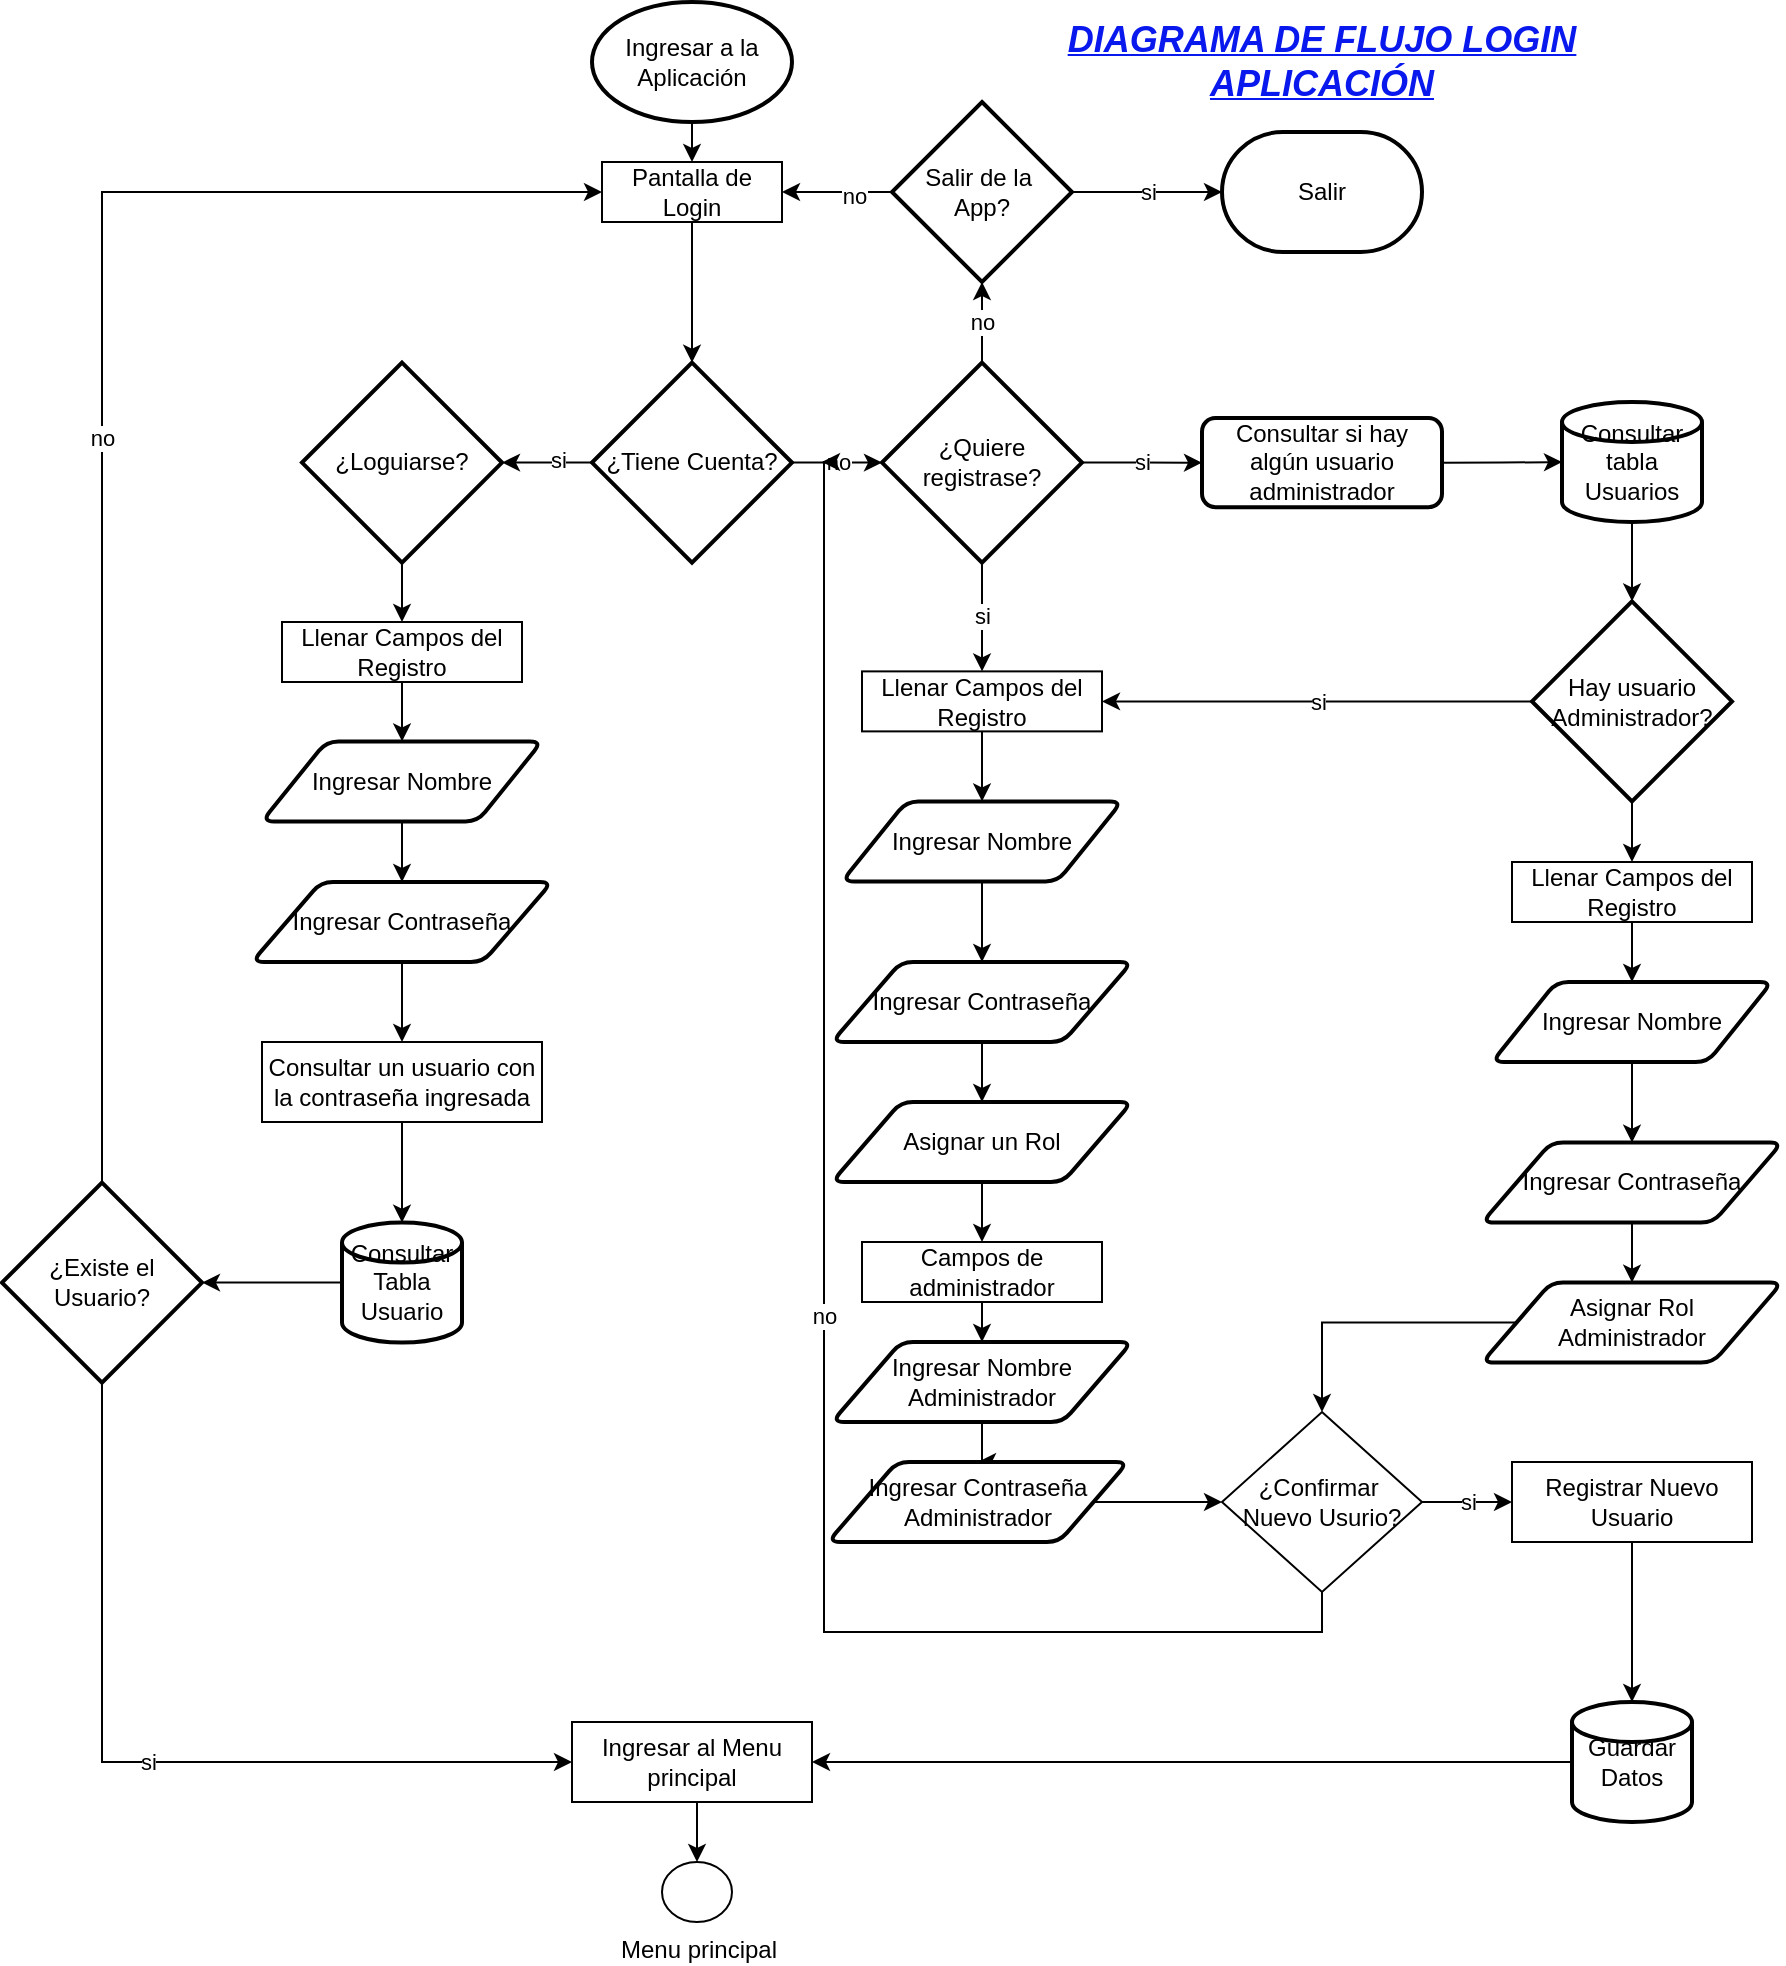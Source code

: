 <mxfile version="26.0.9">
  <diagram id="C5RBs43oDa-KdzZeNtuy" name="Page-1">
    <mxGraphModel dx="2084" dy="749" grid="1" gridSize="10" guides="1" tooltips="1" connect="1" arrows="1" fold="1" page="1" pageScale="1" pageWidth="827" pageHeight="1169" math="0" shadow="0">
      <root>
        <mxCell id="WIyWlLk6GJQsqaUBKTNV-0" />
        <mxCell id="WIyWlLk6GJQsqaUBKTNV-1" parent="WIyWlLk6GJQsqaUBKTNV-0" />
        <mxCell id="VG5oW_BOJtXNGnsue592-4" style="edgeStyle=orthogonalEdgeStyle;rounded=0;orthogonalLoop=1;jettySize=auto;html=1;exitX=0.5;exitY=1;exitDx=0;exitDy=0;exitPerimeter=0;entryX=0.5;entryY=0;entryDx=0;entryDy=0;" parent="WIyWlLk6GJQsqaUBKTNV-1" source="VG5oW_BOJtXNGnsue592-0" target="VG5oW_BOJtXNGnsue592-30" edge="1">
          <mxGeometry relative="1" as="geometry">
            <mxPoint x="275" y="90" as="targetPoint" />
          </mxGeometry>
        </mxCell>
        <mxCell id="VG5oW_BOJtXNGnsue592-0" value="Ingresar a la Aplicación" style="strokeWidth=2;html=1;shape=mxgraph.flowchart.start_1;whiteSpace=wrap;" parent="WIyWlLk6GJQsqaUBKTNV-1" vertex="1">
          <mxGeometry x="225" y="10" width="100" height="60" as="geometry" />
        </mxCell>
        <mxCell id="VG5oW_BOJtXNGnsue592-11" value="" style="edgeStyle=orthogonalEdgeStyle;rounded=0;orthogonalLoop=1;jettySize=auto;html=1;" parent="WIyWlLk6GJQsqaUBKTNV-1" source="VG5oW_BOJtXNGnsue592-3" target="VG5oW_BOJtXNGnsue592-10" edge="1">
          <mxGeometry relative="1" as="geometry" />
        </mxCell>
        <mxCell id="VG5oW_BOJtXNGnsue592-15" value="si" style="edgeLabel;html=1;align=center;verticalAlign=middle;resizable=0;points=[];" parent="VG5oW_BOJtXNGnsue592-11" vertex="1" connectable="0">
          <mxGeometry x="-0.213" y="-2" relative="1" as="geometry">
            <mxPoint as="offset" />
          </mxGeometry>
        </mxCell>
        <mxCell id="VG5oW_BOJtXNGnsue592-3" value="¿Tiene Cuenta?" style="strokeWidth=2;html=1;shape=mxgraph.flowchart.decision;whiteSpace=wrap;" parent="WIyWlLk6GJQsqaUBKTNV-1" vertex="1">
          <mxGeometry x="225" y="190.31" width="100" height="100" as="geometry" />
        </mxCell>
        <mxCell id="VG5oW_BOJtXNGnsue592-5" style="edgeStyle=orthogonalEdgeStyle;rounded=0;orthogonalLoop=1;jettySize=auto;html=1;entryX=0.5;entryY=0;entryDx=0;entryDy=0;entryPerimeter=0;exitX=0.5;exitY=1;exitDx=0;exitDy=0;" parent="WIyWlLk6GJQsqaUBKTNV-1" source="VG5oW_BOJtXNGnsue592-30" target="VG5oW_BOJtXNGnsue592-3" edge="1">
          <mxGeometry relative="1" as="geometry">
            <mxPoint x="275" y="140" as="sourcePoint" />
          </mxGeometry>
        </mxCell>
        <mxCell id="VG5oW_BOJtXNGnsue592-33" value="si" style="edgeStyle=orthogonalEdgeStyle;rounded=0;orthogonalLoop=1;jettySize=auto;html=1;" parent="WIyWlLk6GJQsqaUBKTNV-1" source="VG5oW_BOJtXNGnsue592-7" target="VG5oW_BOJtXNGnsue592-32" edge="1">
          <mxGeometry relative="1" as="geometry" />
        </mxCell>
        <mxCell id="VG5oW_BOJtXNGnsue592-52" value="si" style="edgeStyle=orthogonalEdgeStyle;rounded=0;orthogonalLoop=1;jettySize=auto;html=1;exitX=0.5;exitY=1;exitDx=0;exitDy=0;exitPerimeter=0;entryX=0.5;entryY=0;entryDx=0;entryDy=0;" parent="WIyWlLk6GJQsqaUBKTNV-1" source="VG5oW_BOJtXNGnsue592-7" target="VG5oW_BOJtXNGnsue592-51" edge="1">
          <mxGeometry relative="1" as="geometry" />
        </mxCell>
        <mxCell id="VG5oW_BOJtXNGnsue592-7" value="¿Quiere registrase?" style="strokeWidth=2;html=1;shape=mxgraph.flowchart.decision;whiteSpace=wrap;" parent="WIyWlLk6GJQsqaUBKTNV-1" vertex="1">
          <mxGeometry x="370" y="190.31" width="100" height="100" as="geometry" />
        </mxCell>
        <mxCell id="VG5oW_BOJtXNGnsue592-12" style="edgeStyle=orthogonalEdgeStyle;rounded=0;orthogonalLoop=1;jettySize=auto;html=1;exitX=0.5;exitY=0;exitDx=0;exitDy=0;exitPerimeter=0;" parent="WIyWlLk6GJQsqaUBKTNV-1" source="VG5oW_BOJtXNGnsue592-10" edge="1">
          <mxGeometry relative="1" as="geometry">
            <mxPoint x="129.897" y="190.0" as="targetPoint" />
          </mxGeometry>
        </mxCell>
        <mxCell id="cFeDxpee6r7krUmxHSRT-12" style="edgeStyle=orthogonalEdgeStyle;rounded=0;orthogonalLoop=1;jettySize=auto;html=1;exitX=0.5;exitY=1;exitDx=0;exitDy=0;exitPerimeter=0;entryX=0.5;entryY=0;entryDx=0;entryDy=0;" parent="WIyWlLk6GJQsqaUBKTNV-1" source="VG5oW_BOJtXNGnsue592-10" target="cFeDxpee6r7krUmxHSRT-11" edge="1">
          <mxGeometry relative="1" as="geometry" />
        </mxCell>
        <mxCell id="VG5oW_BOJtXNGnsue592-10" value="¿Loguiarse?" style="strokeWidth=2;html=1;shape=mxgraph.flowchart.decision;whiteSpace=wrap;" parent="WIyWlLk6GJQsqaUBKTNV-1" vertex="1">
          <mxGeometry x="80" y="190.31" width="100" height="100" as="geometry" />
        </mxCell>
        <mxCell id="VG5oW_BOJtXNGnsue592-20" style="edgeStyle=orthogonalEdgeStyle;rounded=0;orthogonalLoop=1;jettySize=auto;html=1;exitX=0;exitY=0.5;exitDx=0;exitDy=0;exitPerimeter=0;entryX=1;entryY=0.5;entryDx=0;entryDy=0;" parent="WIyWlLk6GJQsqaUBKTNV-1" source="VG5oW_BOJtXNGnsue592-16" target="VG5oW_BOJtXNGnsue592-30" edge="1">
          <mxGeometry relative="1" as="geometry">
            <mxPoint x="330" y="105" as="targetPoint" />
          </mxGeometry>
        </mxCell>
        <mxCell id="VG5oW_BOJtXNGnsue592-21" value="no" style="edgeLabel;html=1;align=center;verticalAlign=middle;resizable=0;points=[];" parent="VG5oW_BOJtXNGnsue592-20" vertex="1" connectable="0">
          <mxGeometry x="-0.282" y="2" relative="1" as="geometry">
            <mxPoint as="offset" />
          </mxGeometry>
        </mxCell>
        <mxCell id="VG5oW_BOJtXNGnsue592-16" value="Salir de la&amp;nbsp;&lt;div&gt;App?&lt;/div&gt;" style="strokeWidth=2;html=1;shape=mxgraph.flowchart.decision;whiteSpace=wrap;" parent="WIyWlLk6GJQsqaUBKTNV-1" vertex="1">
          <mxGeometry x="375" y="60" width="90" height="90" as="geometry" />
        </mxCell>
        <mxCell id="VG5oW_BOJtXNGnsue592-19" value="no" style="edgeStyle=orthogonalEdgeStyle;rounded=0;orthogonalLoop=1;jettySize=auto;html=1;exitX=0.5;exitY=0;exitDx=0;exitDy=0;exitPerimeter=0;entryX=0.5;entryY=1;entryDx=0;entryDy=0;entryPerimeter=0;" parent="WIyWlLk6GJQsqaUBKTNV-1" source="VG5oW_BOJtXNGnsue592-7" target="VG5oW_BOJtXNGnsue592-16" edge="1">
          <mxGeometry relative="1" as="geometry" />
        </mxCell>
        <mxCell id="VG5oW_BOJtXNGnsue592-22" value="no" style="edgeStyle=orthogonalEdgeStyle;rounded=0;orthogonalLoop=1;jettySize=auto;html=1;exitX=1;exitY=0.5;exitDx=0;exitDy=0;exitPerimeter=0;entryX=0;entryY=0.5;entryDx=0;entryDy=0;entryPerimeter=0;" parent="WIyWlLk6GJQsqaUBKTNV-1" source="VG5oW_BOJtXNGnsue592-3" target="VG5oW_BOJtXNGnsue592-7" edge="1">
          <mxGeometry relative="1" as="geometry" />
        </mxCell>
        <mxCell id="VG5oW_BOJtXNGnsue592-26" value="Salir" style="strokeWidth=2;html=1;shape=mxgraph.flowchart.terminator;whiteSpace=wrap;" parent="WIyWlLk6GJQsqaUBKTNV-1" vertex="1">
          <mxGeometry x="540" y="75" width="100" height="60" as="geometry" />
        </mxCell>
        <mxCell id="VG5oW_BOJtXNGnsue592-27" value="si" style="edgeStyle=orthogonalEdgeStyle;rounded=0;orthogonalLoop=1;jettySize=auto;html=1;exitX=1;exitY=0.5;exitDx=0;exitDy=0;exitPerimeter=0;entryX=0;entryY=0.5;entryDx=0;entryDy=0;entryPerimeter=0;" parent="WIyWlLk6GJQsqaUBKTNV-1" source="VG5oW_BOJtXNGnsue592-16" target="VG5oW_BOJtXNGnsue592-26" edge="1">
          <mxGeometry relative="1" as="geometry" />
        </mxCell>
        <mxCell id="VG5oW_BOJtXNGnsue592-30" value="Pantalla de Login" style="rounded=0;whiteSpace=wrap;html=1;" parent="WIyWlLk6GJQsqaUBKTNV-1" vertex="1">
          <mxGeometry x="230" y="90" width="90" height="30" as="geometry" />
        </mxCell>
        <mxCell id="VG5oW_BOJtXNGnsue592-32" value="Consultar si hay algún usuario administrador" style="rounded=1;whiteSpace=wrap;html=1;strokeWidth=2;" parent="WIyWlLk6GJQsqaUBKTNV-1" vertex="1">
          <mxGeometry x="530" y="218.05" width="120" height="44.53" as="geometry" />
        </mxCell>
        <mxCell id="VG5oW_BOJtXNGnsue592-38" style="edgeStyle=orthogonalEdgeStyle;rounded=0;orthogonalLoop=1;jettySize=auto;html=1;exitX=0.5;exitY=1;exitDx=0;exitDy=0;exitPerimeter=0;entryX=0.5;entryY=0;entryDx=0;entryDy=0;" parent="WIyWlLk6GJQsqaUBKTNV-1" source="VG5oW_BOJtXNGnsue592-34" target="VG5oW_BOJtXNGnsue592-36" edge="1">
          <mxGeometry relative="1" as="geometry" />
        </mxCell>
        <mxCell id="VG5oW_BOJtXNGnsue592-34" value="Consultar tabla Usuarios" style="strokeWidth=2;html=1;shape=mxgraph.flowchart.database;whiteSpace=wrap;" parent="WIyWlLk6GJQsqaUBKTNV-1" vertex="1">
          <mxGeometry x="710" y="210" width="70" height="60" as="geometry" />
        </mxCell>
        <mxCell id="VG5oW_BOJtXNGnsue592-35" style="edgeStyle=orthogonalEdgeStyle;rounded=0;orthogonalLoop=1;jettySize=auto;html=1;exitX=1;exitY=0.5;exitDx=0;exitDy=0;entryX=0;entryY=0.5;entryDx=0;entryDy=0;entryPerimeter=0;" parent="WIyWlLk6GJQsqaUBKTNV-1" source="VG5oW_BOJtXNGnsue592-32" target="VG5oW_BOJtXNGnsue592-34" edge="1">
          <mxGeometry relative="1" as="geometry" />
        </mxCell>
        <mxCell id="VG5oW_BOJtXNGnsue592-55" value="si" style="edgeStyle=orthogonalEdgeStyle;rounded=0;orthogonalLoop=1;jettySize=auto;html=1;exitX=0;exitY=0.5;exitDx=0;exitDy=0;entryX=1;entryY=0.5;entryDx=0;entryDy=0;" parent="WIyWlLk6GJQsqaUBKTNV-1" source="VG5oW_BOJtXNGnsue592-36" target="VG5oW_BOJtXNGnsue592-51" edge="1">
          <mxGeometry relative="1" as="geometry" />
        </mxCell>
        <mxCell id="VG5oW_BOJtXNGnsue592-71" style="edgeStyle=orthogonalEdgeStyle;rounded=0;orthogonalLoop=1;jettySize=auto;html=1;exitX=0.5;exitY=1;exitDx=0;exitDy=0;entryX=0.5;entryY=0;entryDx=0;entryDy=0;" parent="WIyWlLk6GJQsqaUBKTNV-1" source="VG5oW_BOJtXNGnsue592-36" target="VG5oW_BOJtXNGnsue592-67" edge="1">
          <mxGeometry relative="1" as="geometry" />
        </mxCell>
        <mxCell id="VG5oW_BOJtXNGnsue592-36" value="Hay usuario Administrador?" style="rhombus;whiteSpace=wrap;html=1;strokeWidth=2;" parent="WIyWlLk6GJQsqaUBKTNV-1" vertex="1">
          <mxGeometry x="695" y="309.69" width="100" height="100" as="geometry" />
        </mxCell>
        <mxCell id="VG5oW_BOJtXNGnsue592-44" value="" style="edgeStyle=orthogonalEdgeStyle;rounded=0;orthogonalLoop=1;jettySize=auto;html=1;" parent="WIyWlLk6GJQsqaUBKTNV-1" source="VG5oW_BOJtXNGnsue592-42" target="VG5oW_BOJtXNGnsue592-43" edge="1">
          <mxGeometry relative="1" as="geometry" />
        </mxCell>
        <mxCell id="VG5oW_BOJtXNGnsue592-42" value="Ingresar Nombre" style="shape=parallelogram;html=1;strokeWidth=2;perimeter=parallelogramPerimeter;whiteSpace=wrap;rounded=1;arcSize=12;size=0.23;" parent="WIyWlLk6GJQsqaUBKTNV-1" vertex="1">
          <mxGeometry x="350" y="409.69" width="140" height="40" as="geometry" />
        </mxCell>
        <mxCell id="VG5oW_BOJtXNGnsue592-46" value="" style="edgeStyle=orthogonalEdgeStyle;rounded=0;orthogonalLoop=1;jettySize=auto;html=1;" parent="WIyWlLk6GJQsqaUBKTNV-1" source="VG5oW_BOJtXNGnsue592-43" target="VG5oW_BOJtXNGnsue592-45" edge="1">
          <mxGeometry relative="1" as="geometry" />
        </mxCell>
        <mxCell id="VG5oW_BOJtXNGnsue592-43" value="Ingresar Contraseña" style="shape=parallelogram;html=1;strokeWidth=2;perimeter=parallelogramPerimeter;whiteSpace=wrap;rounded=1;arcSize=12;size=0.23;" parent="WIyWlLk6GJQsqaUBKTNV-1" vertex="1">
          <mxGeometry x="345" y="490" width="150" height="40" as="geometry" />
        </mxCell>
        <mxCell id="VG5oW_BOJtXNGnsue592-57" style="edgeStyle=orthogonalEdgeStyle;rounded=0;orthogonalLoop=1;jettySize=auto;html=1;exitX=0.5;exitY=1;exitDx=0;exitDy=0;entryX=0.5;entryY=0;entryDx=0;entryDy=0;" parent="WIyWlLk6GJQsqaUBKTNV-1" source="VG5oW_BOJtXNGnsue592-45" target="VG5oW_BOJtXNGnsue592-56" edge="1">
          <mxGeometry relative="1" as="geometry" />
        </mxCell>
        <mxCell id="VG5oW_BOJtXNGnsue592-45" value="Asignar un Rol" style="shape=parallelogram;html=1;strokeWidth=2;perimeter=parallelogramPerimeter;whiteSpace=wrap;rounded=1;arcSize=12;size=0.23;" parent="WIyWlLk6GJQsqaUBKTNV-1" vertex="1">
          <mxGeometry x="345" y="560" width="150" height="40" as="geometry" />
        </mxCell>
        <mxCell id="VG5oW_BOJtXNGnsue592-54" style="edgeStyle=orthogonalEdgeStyle;rounded=0;orthogonalLoop=1;jettySize=auto;html=1;exitX=0.5;exitY=1;exitDx=0;exitDy=0;entryX=0.5;entryY=0;entryDx=0;entryDy=0;" parent="WIyWlLk6GJQsqaUBKTNV-1" source="VG5oW_BOJtXNGnsue592-51" target="VG5oW_BOJtXNGnsue592-42" edge="1">
          <mxGeometry relative="1" as="geometry" />
        </mxCell>
        <mxCell id="VG5oW_BOJtXNGnsue592-51" value="Llenar Campos del Registro" style="rounded=0;whiteSpace=wrap;html=1;" parent="WIyWlLk6GJQsqaUBKTNV-1" vertex="1">
          <mxGeometry x="360" y="344.69" width="120" height="30" as="geometry" />
        </mxCell>
        <mxCell id="VG5oW_BOJtXNGnsue592-60" style="edgeStyle=orthogonalEdgeStyle;rounded=0;orthogonalLoop=1;jettySize=auto;html=1;exitX=0.5;exitY=1;exitDx=0;exitDy=0;entryX=0.5;entryY=0;entryDx=0;entryDy=0;" parent="WIyWlLk6GJQsqaUBKTNV-1" source="VG5oW_BOJtXNGnsue592-56" target="VG5oW_BOJtXNGnsue592-58" edge="1">
          <mxGeometry relative="1" as="geometry" />
        </mxCell>
        <mxCell id="VG5oW_BOJtXNGnsue592-56" value="Campos de administrador" style="rounded=0;whiteSpace=wrap;html=1;" parent="WIyWlLk6GJQsqaUBKTNV-1" vertex="1">
          <mxGeometry x="360" y="630" width="120" height="30" as="geometry" />
        </mxCell>
        <mxCell id="VG5oW_BOJtXNGnsue592-62" value="" style="edgeStyle=orthogonalEdgeStyle;rounded=0;orthogonalLoop=1;jettySize=auto;html=1;" parent="WIyWlLk6GJQsqaUBKTNV-1" source="VG5oW_BOJtXNGnsue592-58" target="VG5oW_BOJtXNGnsue592-61" edge="1">
          <mxGeometry relative="1" as="geometry" />
        </mxCell>
        <mxCell id="VG5oW_BOJtXNGnsue592-58" value="Ingresar Nombre Administrador" style="shape=parallelogram;html=1;strokeWidth=2;perimeter=parallelogramPerimeter;whiteSpace=wrap;rounded=1;arcSize=12;size=0.23;" parent="WIyWlLk6GJQsqaUBKTNV-1" vertex="1">
          <mxGeometry x="345" y="680" width="150" height="40" as="geometry" />
        </mxCell>
        <mxCell id="VG5oW_BOJtXNGnsue592-79" style="edgeStyle=orthogonalEdgeStyle;rounded=0;orthogonalLoop=1;jettySize=auto;html=1;exitX=1;exitY=0.5;exitDx=0;exitDy=0;entryX=0;entryY=0.5;entryDx=0;entryDy=0;" parent="WIyWlLk6GJQsqaUBKTNV-1" source="VG5oW_BOJtXNGnsue592-61" target="VG5oW_BOJtXNGnsue592-77" edge="1">
          <mxGeometry relative="1" as="geometry" />
        </mxCell>
        <mxCell id="VG5oW_BOJtXNGnsue592-61" value="Ingresar Contraseña Administrador" style="shape=parallelogram;html=1;strokeWidth=2;perimeter=parallelogramPerimeter;whiteSpace=wrap;rounded=1;arcSize=12;size=0.23;" parent="WIyWlLk6GJQsqaUBKTNV-1" vertex="1">
          <mxGeometry x="343" y="740" width="150" height="40" as="geometry" />
        </mxCell>
        <mxCell id="VG5oW_BOJtXNGnsue592-74" style="edgeStyle=orthogonalEdgeStyle;rounded=0;orthogonalLoop=1;jettySize=auto;html=1;exitX=0.5;exitY=1;exitDx=0;exitDy=0;entryX=0.5;entryY=0;entryDx=0;entryDy=0;" parent="WIyWlLk6GJQsqaUBKTNV-1" source="VG5oW_BOJtXNGnsue592-67" target="VG5oW_BOJtXNGnsue592-68" edge="1">
          <mxGeometry relative="1" as="geometry" />
        </mxCell>
        <mxCell id="VG5oW_BOJtXNGnsue592-67" value="Llenar Campos del Registro" style="rounded=0;whiteSpace=wrap;html=1;" parent="WIyWlLk6GJQsqaUBKTNV-1" vertex="1">
          <mxGeometry x="685" y="440" width="120" height="30" as="geometry" />
        </mxCell>
        <mxCell id="VG5oW_BOJtXNGnsue592-75" style="edgeStyle=orthogonalEdgeStyle;rounded=0;orthogonalLoop=1;jettySize=auto;html=1;exitX=0.5;exitY=1;exitDx=0;exitDy=0;entryX=0.5;entryY=0;entryDx=0;entryDy=0;" parent="WIyWlLk6GJQsqaUBKTNV-1" source="VG5oW_BOJtXNGnsue592-68" target="VG5oW_BOJtXNGnsue592-69" edge="1">
          <mxGeometry relative="1" as="geometry" />
        </mxCell>
        <mxCell id="VG5oW_BOJtXNGnsue592-68" value="Ingresar Nombre" style="shape=parallelogram;html=1;strokeWidth=2;perimeter=parallelogramPerimeter;whiteSpace=wrap;rounded=1;arcSize=12;size=0.23;" parent="WIyWlLk6GJQsqaUBKTNV-1" vertex="1">
          <mxGeometry x="675" y="500" width="140" height="40" as="geometry" />
        </mxCell>
        <mxCell id="VG5oW_BOJtXNGnsue592-76" style="edgeStyle=orthogonalEdgeStyle;rounded=0;orthogonalLoop=1;jettySize=auto;html=1;exitX=0.5;exitY=1;exitDx=0;exitDy=0;entryX=0.5;entryY=0;entryDx=0;entryDy=0;" parent="WIyWlLk6GJQsqaUBKTNV-1" source="VG5oW_BOJtXNGnsue592-69" target="VG5oW_BOJtXNGnsue592-70" edge="1">
          <mxGeometry relative="1" as="geometry" />
        </mxCell>
        <mxCell id="VG5oW_BOJtXNGnsue592-69" value="Ingresar Contraseña" style="shape=parallelogram;html=1;strokeWidth=2;perimeter=parallelogramPerimeter;whiteSpace=wrap;rounded=1;arcSize=12;size=0.23;" parent="WIyWlLk6GJQsqaUBKTNV-1" vertex="1">
          <mxGeometry x="670" y="580.31" width="150" height="40" as="geometry" />
        </mxCell>
        <mxCell id="VG5oW_BOJtXNGnsue592-80" style="edgeStyle=orthogonalEdgeStyle;rounded=0;orthogonalLoop=1;jettySize=auto;html=1;exitX=0;exitY=0.5;exitDx=0;exitDy=0;entryX=0.5;entryY=0;entryDx=0;entryDy=0;" parent="WIyWlLk6GJQsqaUBKTNV-1" source="VG5oW_BOJtXNGnsue592-70" target="VG5oW_BOJtXNGnsue592-77" edge="1">
          <mxGeometry relative="1" as="geometry" />
        </mxCell>
        <mxCell id="VG5oW_BOJtXNGnsue592-70" value="Asignar Rol&lt;div&gt;Administrador&lt;/div&gt;" style="shape=parallelogram;html=1;strokeWidth=2;perimeter=parallelogramPerimeter;whiteSpace=wrap;rounded=1;arcSize=12;size=0.23;" parent="WIyWlLk6GJQsqaUBKTNV-1" vertex="1">
          <mxGeometry x="670" y="650.31" width="150" height="40" as="geometry" />
        </mxCell>
        <mxCell id="VG5oW_BOJtXNGnsue592-81" value="no" style="edgeStyle=orthogonalEdgeStyle;rounded=0;orthogonalLoop=1;jettySize=auto;html=1;exitX=0.5;exitY=1;exitDx=0;exitDy=0;" parent="WIyWlLk6GJQsqaUBKTNV-1" source="VG5oW_BOJtXNGnsue592-77" edge="1">
          <mxGeometry relative="1" as="geometry">
            <mxPoint x="340" y="240" as="targetPoint" />
            <Array as="points">
              <mxPoint x="590" y="825" />
              <mxPoint x="341" y="825" />
              <mxPoint x="341" y="240" />
            </Array>
          </mxGeometry>
        </mxCell>
        <mxCell id="cFeDxpee6r7krUmxHSRT-4" value="si" style="edgeStyle=orthogonalEdgeStyle;rounded=0;orthogonalLoop=1;jettySize=auto;html=1;" parent="WIyWlLk6GJQsqaUBKTNV-1" source="VG5oW_BOJtXNGnsue592-77" target="cFeDxpee6r7krUmxHSRT-3" edge="1">
          <mxGeometry relative="1" as="geometry" />
        </mxCell>
        <mxCell id="VG5oW_BOJtXNGnsue592-77" value="¿Confirmar&amp;nbsp;&lt;div&gt;Nuevo Usurio?&lt;/div&gt;" style="rhombus;whiteSpace=wrap;html=1;" parent="WIyWlLk6GJQsqaUBKTNV-1" vertex="1">
          <mxGeometry x="540" y="715" width="100" height="90" as="geometry" />
        </mxCell>
        <mxCell id="cFeDxpee6r7krUmxHSRT-1" value="Ingresar al Menu principal" style="rounded=0;whiteSpace=wrap;html=1;" parent="WIyWlLk6GJQsqaUBKTNV-1" vertex="1">
          <mxGeometry x="215" y="870" width="120" height="40" as="geometry" />
        </mxCell>
        <mxCell id="cFeDxpee6r7krUmxHSRT-2" value="Menu principal" style="verticalLabelPosition=bottom;verticalAlign=top;html=1;shape=mxgraph.flowchart.on-page_reference;" parent="WIyWlLk6GJQsqaUBKTNV-1" vertex="1">
          <mxGeometry x="260" y="940" width="35" height="30" as="geometry" />
        </mxCell>
        <mxCell id="cFeDxpee6r7krUmxHSRT-3" value="Registrar Nuevo Usuario" style="whiteSpace=wrap;html=1;" parent="WIyWlLk6GJQsqaUBKTNV-1" vertex="1">
          <mxGeometry x="685" y="740" width="120" height="40" as="geometry" />
        </mxCell>
        <mxCell id="cFeDxpee6r7krUmxHSRT-7" style="edgeStyle=orthogonalEdgeStyle;rounded=0;orthogonalLoop=1;jettySize=auto;html=1;exitX=0;exitY=0.5;exitDx=0;exitDy=0;exitPerimeter=0;entryX=1;entryY=0.5;entryDx=0;entryDy=0;" parent="WIyWlLk6GJQsqaUBKTNV-1" source="cFeDxpee6r7krUmxHSRT-5" target="cFeDxpee6r7krUmxHSRT-1" edge="1">
          <mxGeometry relative="1" as="geometry" />
        </mxCell>
        <mxCell id="cFeDxpee6r7krUmxHSRT-5" value="Guardar&lt;br&gt;&lt;span style=&quot;background-color: transparent; color: light-dark(rgb(0, 0, 0), rgb(255, 255, 255));&quot;&gt;Datos&lt;/span&gt;" style="strokeWidth=2;html=1;shape=mxgraph.flowchart.database;whiteSpace=wrap;" parent="WIyWlLk6GJQsqaUBKTNV-1" vertex="1">
          <mxGeometry x="715" y="860" width="60" height="60" as="geometry" />
        </mxCell>
        <mxCell id="cFeDxpee6r7krUmxHSRT-6" style="edgeStyle=orthogonalEdgeStyle;rounded=0;orthogonalLoop=1;jettySize=auto;html=1;exitX=0.5;exitY=1;exitDx=0;exitDy=0;entryX=0.5;entryY=0;entryDx=0;entryDy=0;entryPerimeter=0;" parent="WIyWlLk6GJQsqaUBKTNV-1" source="cFeDxpee6r7krUmxHSRT-3" target="cFeDxpee6r7krUmxHSRT-5" edge="1">
          <mxGeometry relative="1" as="geometry" />
        </mxCell>
        <mxCell id="cFeDxpee6r7krUmxHSRT-8" style="edgeStyle=orthogonalEdgeStyle;rounded=0;orthogonalLoop=1;jettySize=auto;html=1;exitX=0.5;exitY=1;exitDx=0;exitDy=0;entryX=0.5;entryY=0;entryDx=0;entryDy=0;entryPerimeter=0;" parent="WIyWlLk6GJQsqaUBKTNV-1" source="cFeDxpee6r7krUmxHSRT-1" target="cFeDxpee6r7krUmxHSRT-2" edge="1">
          <mxGeometry relative="1" as="geometry" />
        </mxCell>
        <mxCell id="cFeDxpee6r7krUmxHSRT-15" style="edgeStyle=orthogonalEdgeStyle;rounded=0;orthogonalLoop=1;jettySize=auto;html=1;exitX=0.5;exitY=1;exitDx=0;exitDy=0;entryX=0.5;entryY=0;entryDx=0;entryDy=0;" parent="WIyWlLk6GJQsqaUBKTNV-1" source="cFeDxpee6r7krUmxHSRT-11" target="cFeDxpee6r7krUmxHSRT-13" edge="1">
          <mxGeometry relative="1" as="geometry" />
        </mxCell>
        <mxCell id="cFeDxpee6r7krUmxHSRT-11" value="Llenar Campos del Registro" style="rounded=0;whiteSpace=wrap;html=1;" parent="WIyWlLk6GJQsqaUBKTNV-1" vertex="1">
          <mxGeometry x="70" y="320" width="120" height="30" as="geometry" />
        </mxCell>
        <mxCell id="cFeDxpee6r7krUmxHSRT-16" style="edgeStyle=orthogonalEdgeStyle;rounded=0;orthogonalLoop=1;jettySize=auto;html=1;exitX=0.5;exitY=1;exitDx=0;exitDy=0;entryX=0.5;entryY=0;entryDx=0;entryDy=0;" parent="WIyWlLk6GJQsqaUBKTNV-1" source="cFeDxpee6r7krUmxHSRT-13" target="cFeDxpee6r7krUmxHSRT-14" edge="1">
          <mxGeometry relative="1" as="geometry" />
        </mxCell>
        <mxCell id="cFeDxpee6r7krUmxHSRT-13" value="Ingresar Nombre" style="shape=parallelogram;html=1;strokeWidth=2;perimeter=parallelogramPerimeter;whiteSpace=wrap;rounded=1;arcSize=12;size=0.23;" parent="WIyWlLk6GJQsqaUBKTNV-1" vertex="1">
          <mxGeometry x="60" y="379.69" width="140" height="40" as="geometry" />
        </mxCell>
        <mxCell id="cFeDxpee6r7krUmxHSRT-21" style="edgeStyle=orthogonalEdgeStyle;rounded=0;orthogonalLoop=1;jettySize=auto;html=1;exitX=0.5;exitY=1;exitDx=0;exitDy=0;entryX=0.5;entryY=0;entryDx=0;entryDy=0;" parent="WIyWlLk6GJQsqaUBKTNV-1" source="cFeDxpee6r7krUmxHSRT-14" target="cFeDxpee6r7krUmxHSRT-17" edge="1">
          <mxGeometry relative="1" as="geometry" />
        </mxCell>
        <mxCell id="cFeDxpee6r7krUmxHSRT-14" value="Ingresar Contraseña" style="shape=parallelogram;html=1;strokeWidth=2;perimeter=parallelogramPerimeter;whiteSpace=wrap;rounded=1;arcSize=12;size=0.23;" parent="WIyWlLk6GJQsqaUBKTNV-1" vertex="1">
          <mxGeometry x="55" y="450" width="150" height="40" as="geometry" />
        </mxCell>
        <mxCell id="cFeDxpee6r7krUmxHSRT-17" value="Consultar un usuario con la contraseña ingresada" style="rounded=0;whiteSpace=wrap;html=1;" parent="WIyWlLk6GJQsqaUBKTNV-1" vertex="1">
          <mxGeometry x="60" y="530" width="140" height="40" as="geometry" />
        </mxCell>
        <mxCell id="cFeDxpee6r7krUmxHSRT-18" value="Consultar Tabla Usuario" style="strokeWidth=2;html=1;shape=mxgraph.flowchart.database;whiteSpace=wrap;" parent="WIyWlLk6GJQsqaUBKTNV-1" vertex="1">
          <mxGeometry x="100" y="620.31" width="60" height="60" as="geometry" />
        </mxCell>
        <mxCell id="cFeDxpee6r7krUmxHSRT-20" value="no" style="edgeStyle=orthogonalEdgeStyle;rounded=0;orthogonalLoop=1;jettySize=auto;html=1;exitX=0.5;exitY=0;exitDx=0;exitDy=0;exitPerimeter=0;entryX=0;entryY=0.5;entryDx=0;entryDy=0;" parent="WIyWlLk6GJQsqaUBKTNV-1" source="cFeDxpee6r7krUmxHSRT-19" target="VG5oW_BOJtXNGnsue592-30" edge="1">
          <mxGeometry relative="1" as="geometry" />
        </mxCell>
        <mxCell id="EMAn46_SE73w04ee-T8h-2" value="si" style="edgeStyle=orthogonalEdgeStyle;rounded=0;orthogonalLoop=1;jettySize=auto;html=1;exitX=0.5;exitY=1;exitDx=0;exitDy=0;exitPerimeter=0;entryX=0;entryY=0.5;entryDx=0;entryDy=0;" edge="1" parent="WIyWlLk6GJQsqaUBKTNV-1" source="cFeDxpee6r7krUmxHSRT-19" target="cFeDxpee6r7krUmxHSRT-1">
          <mxGeometry relative="1" as="geometry" />
        </mxCell>
        <mxCell id="cFeDxpee6r7krUmxHSRT-19" value="¿Existe el Usuario?" style="strokeWidth=2;html=1;shape=mxgraph.flowchart.decision;whiteSpace=wrap;" parent="WIyWlLk6GJQsqaUBKTNV-1" vertex="1">
          <mxGeometry x="-70" y="600.31" width="100" height="100" as="geometry" />
        </mxCell>
        <mxCell id="cFeDxpee6r7krUmxHSRT-22" style="edgeStyle=orthogonalEdgeStyle;rounded=0;orthogonalLoop=1;jettySize=auto;html=1;exitX=0.5;exitY=1;exitDx=0;exitDy=0;entryX=0.5;entryY=0;entryDx=0;entryDy=0;entryPerimeter=0;" parent="WIyWlLk6GJQsqaUBKTNV-1" source="cFeDxpee6r7krUmxHSRT-17" target="cFeDxpee6r7krUmxHSRT-18" edge="1">
          <mxGeometry relative="1" as="geometry" />
        </mxCell>
        <mxCell id="EMAn46_SE73w04ee-T8h-1" style="edgeStyle=orthogonalEdgeStyle;rounded=0;orthogonalLoop=1;jettySize=auto;html=1;exitX=0;exitY=0.5;exitDx=0;exitDy=0;exitPerimeter=0;entryX=1;entryY=0.5;entryDx=0;entryDy=0;entryPerimeter=0;" edge="1" parent="WIyWlLk6GJQsqaUBKTNV-1" source="cFeDxpee6r7krUmxHSRT-18" target="cFeDxpee6r7krUmxHSRT-19">
          <mxGeometry relative="1" as="geometry" />
        </mxCell>
        <mxCell id="EMAn46_SE73w04ee-T8h-5" value="&lt;font style=&quot;font-size: 18px;&quot;&gt;DIAGRAMA DE FLUJO LOGIN APLICACIÓN&lt;/font&gt;" style="text;html=1;align=center;verticalAlign=middle;whiteSpace=wrap;rounded=0;fontColor=light-dark(#0918ec, #ededed);fontStyle=7" vertex="1" parent="WIyWlLk6GJQsqaUBKTNV-1">
          <mxGeometry x="450" y="25" width="280" height="30" as="geometry" />
        </mxCell>
      </root>
    </mxGraphModel>
  </diagram>
</mxfile>

